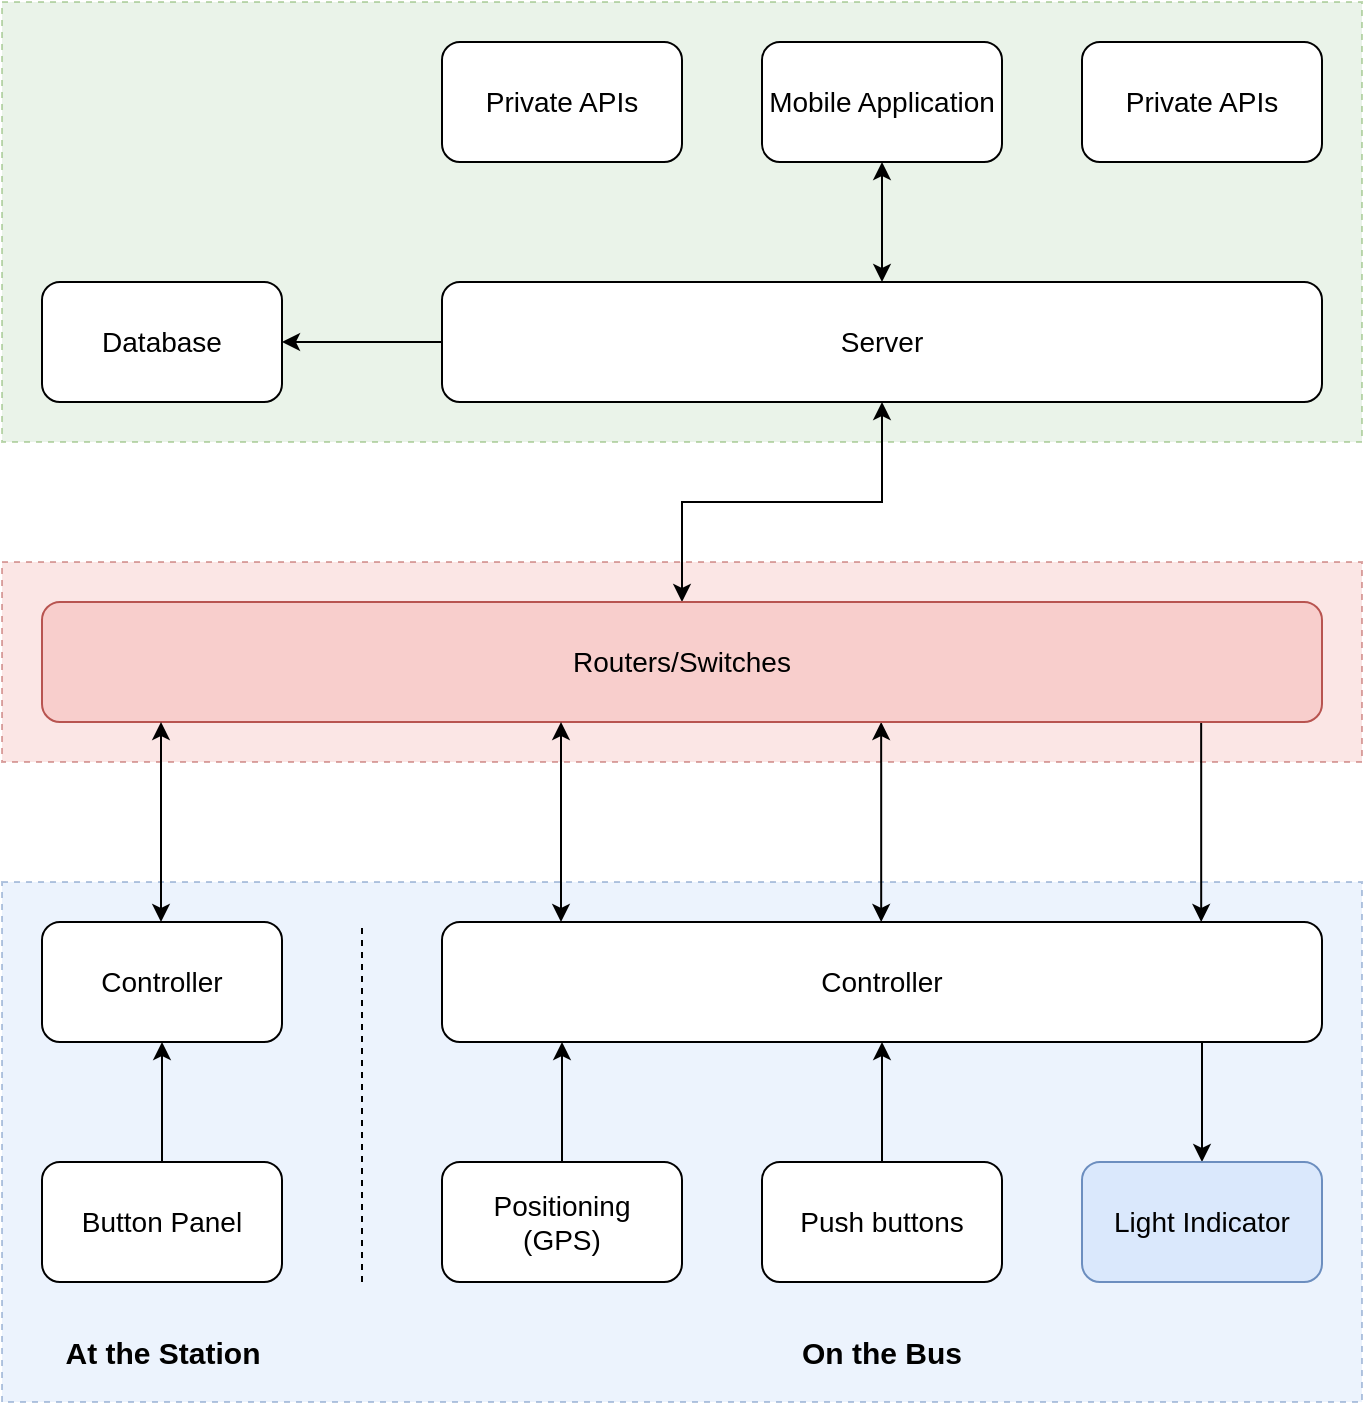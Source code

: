 <mxfile version="28.2.4">
  <diagram name="Page-1" id="P1Rhs9hLWekM3u_u5GfG">
    <mxGraphModel dx="1426" dy="1819" grid="1" gridSize="10" guides="1" tooltips="1" connect="1" arrows="1" fold="1" page="1" pageScale="1" pageWidth="850" pageHeight="1100" math="0" shadow="0">
      <root>
        <mxCell id="0" />
        <mxCell id="1" parent="0" />
        <mxCell id="6YXkIQpynCNFqppVOOFn-23" value="" style="rounded=0;whiteSpace=wrap;html=1;dashed=1;fillColor=#d5e8d4;strokeColor=#82b366;opacity=50;fontSize=14;" parent="1" vertex="1">
          <mxGeometry x="180" y="-260" width="680" height="220" as="geometry" />
        </mxCell>
        <mxCell id="6YXkIQpynCNFqppVOOFn-22" value="" style="rounded=0;whiteSpace=wrap;html=1;dashed=1;fillColor=#f8cecc;strokeColor=#b85450;opacity=50;fontSize=14;" parent="1" vertex="1">
          <mxGeometry x="180" y="20" width="680" height="100" as="geometry" />
        </mxCell>
        <mxCell id="6YXkIQpynCNFqppVOOFn-10" value="" style="rounded=0;whiteSpace=wrap;html=1;dashed=1;fillColor=#dae8fc;strokeColor=#6c8ebf;opacity=50;fontSize=14;" parent="1" vertex="1">
          <mxGeometry x="180" y="180" width="680" height="260" as="geometry" />
        </mxCell>
        <mxCell id="6YXkIQpynCNFqppVOOFn-1" value="Controller" style="rounded=1;whiteSpace=wrap;html=1;fontSize=14;" parent="1" vertex="1">
          <mxGeometry x="400" y="200" width="440" height="60" as="geometry" />
        </mxCell>
        <mxCell id="6YXkIQpynCNFqppVOOFn-16" value="" style="edgeStyle=orthogonalEdgeStyle;rounded=0;orthogonalLoop=1;jettySize=auto;html=1;" parent="1" source="6YXkIQpynCNFqppVOOFn-2" target="6YXkIQpynCNFqppVOOFn-1" edge="1">
          <mxGeometry relative="1" as="geometry">
            <Array as="points">
              <mxPoint x="460" y="280" />
              <mxPoint x="460" y="280" />
            </Array>
          </mxGeometry>
        </mxCell>
        <mxCell id="6YXkIQpynCNFqppVOOFn-2" value="Positioning&lt;div&gt;(GPS)&lt;/div&gt;" style="rounded=1;whiteSpace=wrap;html=1;fontSize=14;" parent="1" vertex="1">
          <mxGeometry x="400" y="320" width="120" height="60" as="geometry" />
        </mxCell>
        <mxCell id="6YXkIQpynCNFqppVOOFn-25" value="" style="edgeStyle=orthogonalEdgeStyle;rounded=0;orthogonalLoop=1;jettySize=auto;html=1;startArrow=classic;startFill=1;endArrow=none;endFill=0;" parent="1" source="6YXkIQpynCNFqppVOOFn-3" target="6YXkIQpynCNFqppVOOFn-1" edge="1">
          <mxGeometry relative="1" as="geometry">
            <Array as="points">
              <mxPoint x="780" y="280" />
              <mxPoint x="780" y="280" />
            </Array>
          </mxGeometry>
        </mxCell>
        <mxCell id="6YXkIQpynCNFqppVOOFn-3" value="Light Indicator" style="rounded=1;whiteSpace=wrap;html=1;fillStyle=auto;fillColor=#dae8fc;strokeColor=#6c8ebf;fontSize=14;" parent="1" vertex="1">
          <mxGeometry x="720" y="320" width="120" height="60" as="geometry" />
        </mxCell>
        <mxCell id="6YXkIQpynCNFqppVOOFn-24" value="" style="edgeStyle=orthogonalEdgeStyle;rounded=0;orthogonalLoop=1;jettySize=auto;html=1;" parent="1" source="6YXkIQpynCNFqppVOOFn-4" target="6YXkIQpynCNFqppVOOFn-1" edge="1">
          <mxGeometry relative="1" as="geometry" />
        </mxCell>
        <mxCell id="6YXkIQpynCNFqppVOOFn-4" value="Push buttons" style="rounded=1;whiteSpace=wrap;html=1;fontSize=14;" parent="1" vertex="1">
          <mxGeometry x="560" y="320" width="120" height="60" as="geometry" />
        </mxCell>
        <mxCell id="6YXkIQpynCNFqppVOOFn-20" value="" style="edgeStyle=orthogonalEdgeStyle;rounded=0;orthogonalLoop=1;jettySize=auto;html=1;startArrow=classic;startFill=1;" parent="1" source="6YXkIQpynCNFqppVOOFn-5" target="6YXkIQpynCNFqppVOOFn-7" edge="1">
          <mxGeometry relative="1" as="geometry" />
        </mxCell>
        <mxCell id="6YXkIQpynCNFqppVOOFn-21" value="" style="edgeStyle=orthogonalEdgeStyle;rounded=0;orthogonalLoop=1;jettySize=auto;html=1;" parent="1" source="6YXkIQpynCNFqppVOOFn-5" target="6YXkIQpynCNFqppVOOFn-6" edge="1">
          <mxGeometry relative="1" as="geometry" />
        </mxCell>
        <mxCell id="4-XDOQkDN4WXzjCxwZ7--8" value="" style="edgeStyle=orthogonalEdgeStyle;rounded=0;orthogonalLoop=1;jettySize=auto;html=1;startArrow=classic;startFill=1;" edge="1" parent="1" source="6YXkIQpynCNFqppVOOFn-5" target="4-XDOQkDN4WXzjCxwZ7--5">
          <mxGeometry relative="1" as="geometry" />
        </mxCell>
        <mxCell id="6YXkIQpynCNFqppVOOFn-5" value="Server" style="rounded=1;whiteSpace=wrap;html=1;fontSize=14;" parent="1" vertex="1">
          <mxGeometry x="400" y="-120" width="440" height="60" as="geometry" />
        </mxCell>
        <mxCell id="6YXkIQpynCNFqppVOOFn-6" value="Database" style="rounded=1;whiteSpace=wrap;html=1;fontSize=14;" parent="1" vertex="1">
          <mxGeometry x="200" y="-120" width="120" height="60" as="geometry" />
        </mxCell>
        <mxCell id="6YXkIQpynCNFqppVOOFn-7" value="Mobile Application" style="rounded=1;whiteSpace=wrap;html=1;fontSize=14;" parent="1" vertex="1">
          <mxGeometry x="560" y="-240" width="120" height="60" as="geometry" />
        </mxCell>
        <mxCell id="6YXkIQpynCNFqppVOOFn-8" value="Controller" style="rounded=1;whiteSpace=wrap;html=1;fontSize=14;" parent="1" vertex="1">
          <mxGeometry x="200" y="200" width="120" height="60" as="geometry" />
        </mxCell>
        <mxCell id="6YXkIQpynCNFqppVOOFn-17" value="" style="edgeStyle=orthogonalEdgeStyle;rounded=0;orthogonalLoop=1;jettySize=auto;html=1;" parent="1" source="6YXkIQpynCNFqppVOOFn-9" target="6YXkIQpynCNFqppVOOFn-8" edge="1">
          <mxGeometry relative="1" as="geometry" />
        </mxCell>
        <mxCell id="6YXkIQpynCNFqppVOOFn-9" value="Button Panel" style="rounded=1;whiteSpace=wrap;html=1;fontSize=14;" parent="1" vertex="1">
          <mxGeometry x="200" y="320" width="120" height="60" as="geometry" />
        </mxCell>
        <mxCell id="6YXkIQpynCNFqppVOOFn-12" value="" style="endArrow=none;html=1;rounded=0;dashed=1;fontSize=14;" parent="1" edge="1">
          <mxGeometry width="50" height="50" relative="1" as="geometry">
            <mxPoint x="360" y="380" as="sourcePoint" />
            <mxPoint x="360" y="200" as="targetPoint" />
          </mxGeometry>
        </mxCell>
        <mxCell id="6YXkIQpynCNFqppVOOFn-14" value="At the Station" style="text;html=1;align=center;verticalAlign=middle;whiteSpace=wrap;rounded=0;fontSize=15;fontStyle=1" parent="1" vertex="1">
          <mxGeometry x="207.5" y="400" width="105" height="30" as="geometry" />
        </mxCell>
        <mxCell id="6YXkIQpynCNFqppVOOFn-15" value="On the Bus" style="text;html=1;align=center;verticalAlign=middle;whiteSpace=wrap;rounded=0;fontStyle=1;fontSize=15;" parent="1" vertex="1">
          <mxGeometry x="575" y="400" width="90" height="30" as="geometry" />
        </mxCell>
        <mxCell id="6YXkIQpynCNFqppVOOFn-28" style="edgeStyle=orthogonalEdgeStyle;rounded=0;orthogonalLoop=1;jettySize=auto;html=1;startArrow=classic;startFill=1;endArrow=classic;endFill=1;" parent="1" edge="1">
          <mxGeometry relative="1" as="geometry">
            <mxPoint x="619.58" y="100" as="sourcePoint" />
            <mxPoint x="619.58" y="200" as="targetPoint" />
            <Array as="points">
              <mxPoint x="619.58" y="200" />
            </Array>
          </mxGeometry>
        </mxCell>
        <mxCell id="6YXkIQpynCNFqppVOOFn-29" style="edgeStyle=orthogonalEdgeStyle;rounded=0;orthogonalLoop=1;jettySize=auto;html=1;" parent="1" edge="1">
          <mxGeometry relative="1" as="geometry">
            <mxPoint x="779.58" y="100" as="sourcePoint" />
            <mxPoint x="779.58" y="200" as="targetPoint" />
            <Array as="points">
              <mxPoint x="779.58" y="200" />
            </Array>
          </mxGeometry>
        </mxCell>
        <mxCell id="4-XDOQkDN4WXzjCxwZ7--1" value="Private APIs" style="rounded=1;whiteSpace=wrap;html=1;fontSize=14;" vertex="1" parent="1">
          <mxGeometry x="720" y="-240" width="120" height="60" as="geometry" />
        </mxCell>
        <mxCell id="4-XDOQkDN4WXzjCxwZ7--2" value="Private APIs" style="rounded=1;whiteSpace=wrap;html=1;fontSize=14;" vertex="1" parent="1">
          <mxGeometry x="400" y="-240" width="120" height="60" as="geometry" />
        </mxCell>
        <mxCell id="4-XDOQkDN4WXzjCxwZ7--5" value="Routers/Switches" style="rounded=1;whiteSpace=wrap;html=1;fontSize=14;fillColor=#f8cecc;strokeColor=#b85450;" vertex="1" parent="1">
          <mxGeometry x="200" y="40" width="640" height="60" as="geometry" />
        </mxCell>
        <mxCell id="4-XDOQkDN4WXzjCxwZ7--6" style="edgeStyle=orthogonalEdgeStyle;rounded=0;orthogonalLoop=1;jettySize=auto;html=1;startArrow=classic;startFill=1;endArrow=classic;endFill=1;" edge="1" parent="1">
          <mxGeometry relative="1" as="geometry">
            <mxPoint x="459.5" y="100" as="sourcePoint" />
            <mxPoint x="459.5" y="200" as="targetPoint" />
            <Array as="points">
              <mxPoint x="459.5" y="200" />
            </Array>
          </mxGeometry>
        </mxCell>
        <mxCell id="4-XDOQkDN4WXzjCxwZ7--7" style="edgeStyle=orthogonalEdgeStyle;rounded=0;orthogonalLoop=1;jettySize=auto;html=1;startArrow=classic;startFill=1;endArrow=classic;endFill=1;" edge="1" parent="1">
          <mxGeometry relative="1" as="geometry">
            <mxPoint x="259.5" y="100" as="sourcePoint" />
            <mxPoint x="259.5" y="200" as="targetPoint" />
            <Array as="points">
              <mxPoint x="259.5" y="200" />
            </Array>
          </mxGeometry>
        </mxCell>
      </root>
    </mxGraphModel>
  </diagram>
</mxfile>
